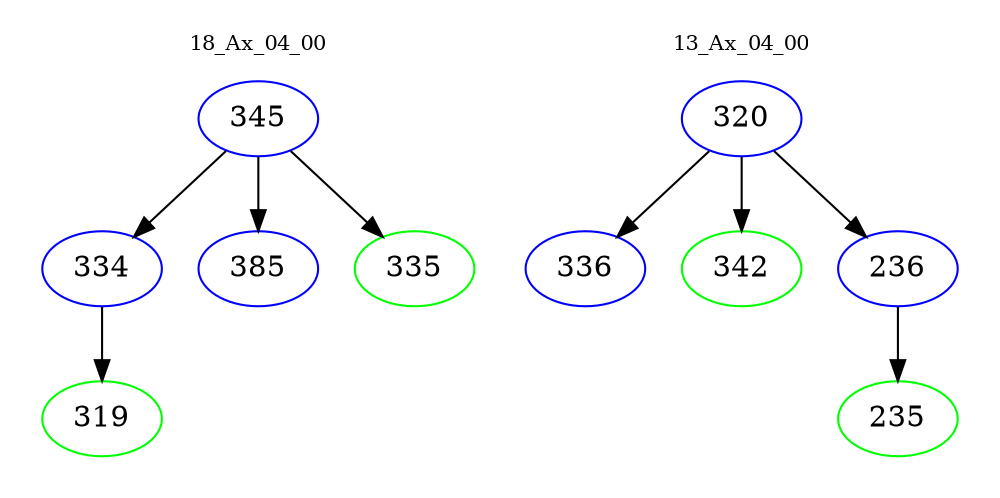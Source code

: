 digraph{
subgraph cluster_0 {
color = white
label = "18_Ax_04_00";
fontsize=10;
T0_345 [label="345", color="blue"]
T0_345 -> T0_334 [color="black"]
T0_334 [label="334", color="blue"]
T0_334 -> T0_319 [color="black"]
T0_319 [label="319", color="green"]
T0_345 -> T0_385 [color="black"]
T0_385 [label="385", color="blue"]
T0_345 -> T0_335 [color="black"]
T0_335 [label="335", color="green"]
}
subgraph cluster_1 {
color = white
label = "13_Ax_04_00";
fontsize=10;
T1_320 [label="320", color="blue"]
T1_320 -> T1_336 [color="black"]
T1_336 [label="336", color="blue"]
T1_320 -> T1_342 [color="black"]
T1_342 [label="342", color="green"]
T1_320 -> T1_236 [color="black"]
T1_236 [label="236", color="blue"]
T1_236 -> T1_235 [color="black"]
T1_235 [label="235", color="green"]
}
}
